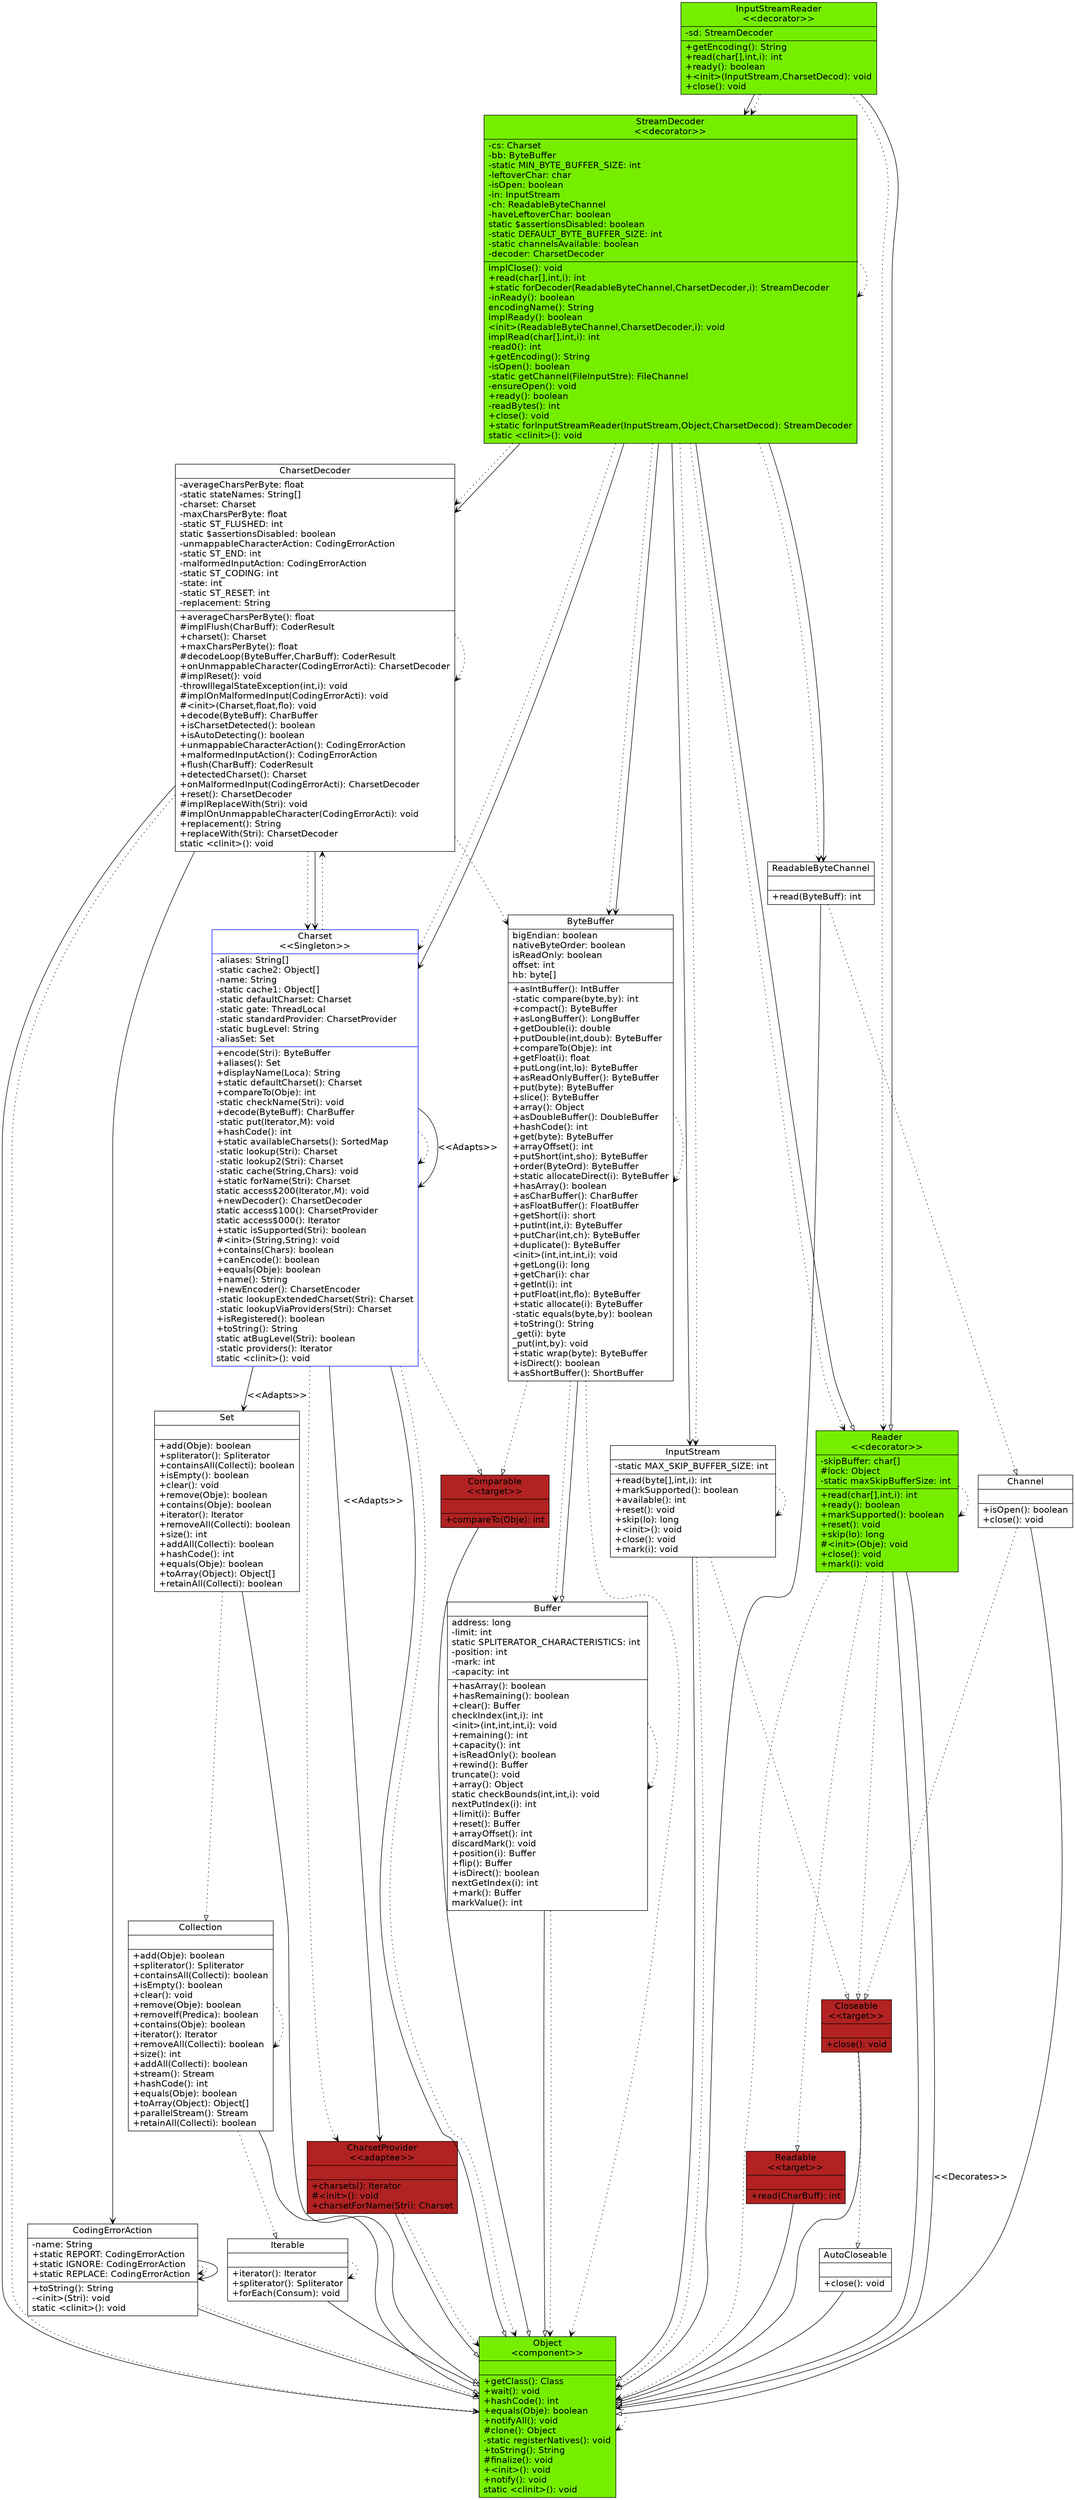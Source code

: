 digraph G{
	fontname = "Bitstream Vera Sans"
	fontsize = 16

node [
	fontname = "Bitstream Vera Sans"
	fontsize = 16

 shape = "record"
]
edge [
	fontname = "Bitstream Vera Sans"
	fontsize = 16
]
Buffer [ 
center=true
    label="{Buffer|address: long \l-limit: int \lstatic SPLITERATOR_CHARACTERISTICS: int \l-position: int \l-mark: int \l-capacity: int \l | +hasArray(): boolean\l+hasRemaining(): boolean\l+clear(): Buffer\lcheckIndex(int,i): int\l\<init\>(int,int,int,i): void\l+remaining(): int\l+capacity(): int\l+isReadOnly(): boolean\l+rewind(): Buffer\ltruncate(): void\l+array(): Object\lstatic checkBounds(int,int,i): void\lnextPutIndex(i): int\l+limit(i): Buffer\l+reset(): Buffer\l+arrayOffset(): int\ldiscardMark(): void\l+position(i): Buffer\l+flip(): Buffer\l+isDirect(): boolean\lnextGetIndex(i): int\l+mark(): Buffer\lmarkValue(): int\l}"color = black
style = filled 
 fillcolor = white
]
ReadableByteChannel [ 
center=true
    label="{ReadableByteChannel| | +read(ByteBuff): int\l}"color = black
style = filled 
 fillcolor = white
]
Comparable [ 
center=true
    label="{Comparable\n\<\<target\>\>| | +compareTo(Obje): int\l}"color = null
style = filled 
 fillcolor = firebrick
]
CharsetDecoder [ 
center=true
    label="{CharsetDecoder|-averageCharsPerByte: float \l-static stateNames: String[] \l-charset: Charset \l-maxCharsPerByte: float \l-static ST_FLUSHED: int \lstatic $assertionsDisabled: boolean \l-unmappableCharacterAction: CodingErrorAction \l-static ST_END: int \l-malformedInputAction: CodingErrorAction \l-static ST_CODING: int \l-state: int \l-static ST_RESET: int \l-replacement: String \l | +averageCharsPerByte(): float\l#implFlush(CharBuff): CoderResult\l+charset(): Charset\l+maxCharsPerByte(): float\l#decodeLoop(ByteBuffer,CharBuff): CoderResult\l+onUnmappableCharacter(CodingErrorActi): CharsetDecoder\l#implReset(): void\l-throwIllegalStateException(int,i): void\l#implOnMalformedInput(CodingErrorActi): void\l#\<init\>(Charset,float,flo): void\l+decode(ByteBuff): CharBuffer\l+isCharsetDetected(): boolean\l+isAutoDetecting(): boolean\l+unmappableCharacterAction(): CodingErrorAction\l+malformedInputAction(): CodingErrorAction\l+flush(CharBuff): CoderResult\l+detectedCharset(): Charset\l+onMalformedInput(CodingErrorActi): CharsetDecoder\l+reset(): CharsetDecoder\l#implReplaceWith(Stri): void\l#implOnUnmappableCharacter(CodingErrorActi): void\l+replacement(): String\l+replaceWith(Stri): CharsetDecoder\lstatic \<clinit\>(): void\l}"color = black
style = filled 
 fillcolor = white
]
CodingErrorAction [ 
center=true
    label="{CodingErrorAction|-name: String \l+static REPORT: CodingErrorAction \l+static IGNORE: CodingErrorAction \l+static REPLACE: CodingErrorAction \l | +toString(): String\l-\<init\>(Stri): void\lstatic \<clinit\>(): void\l}"color = black
style = filled 
 fillcolor = white
]
CharsetProvider [ 
center=true
    label="{CharsetProvider\n\<\<adaptee\>\>| | +charsets(): Iterator\l#\<init\>(): void\l+charsetForName(Stri): Charset\l}"color = null
style = filled 
 fillcolor = firebrick
]
Set [ 
center=true
    label="{Set| | +add(Obje): boolean\l+spliterator(): Spliterator\l+containsAll(Collecti): boolean\l+isEmpty(): boolean\l+clear(): void\l+remove(Obje): boolean\l+contains(Obje): boolean\l+iterator(): Iterator\l+removeAll(Collecti): boolean\l+size(): int\l+addAll(Collecti): boolean\l+hashCode(): int\l+equals(Obje): boolean\l+toArray(Object): Object[]\l+retainAll(Collecti): boolean\l}"color = black
style = filled 
 fillcolor = white
]
InputStreamReader [ 
center=true
    label="{InputStreamReader\n\<\<decorator\>\>|-sd: StreamDecoder \l | +getEncoding(): String\l+read(char[],int,i): int\l+ready(): boolean\l+\<init\>(InputStream,CharsetDecod): void\l+close(): void\l}"color = null
style = filled 
 fillcolor = chartreuse2
]
Iterable [ 
center=true
    label="{Iterable| | +iterator(): Iterator\l+spliterator(): Spliterator\l+forEach(Consum): void\l}"color = black
style = filled 
 fillcolor = white
]
StreamDecoder [ 
center=true
    label="{StreamDecoder\n\<\<decorator\>\>|-cs: Charset \l-bb: ByteBuffer \l-static MIN_BYTE_BUFFER_SIZE: int \l-leftoverChar: char \l-isOpen: boolean \l-in: InputStream \l-ch: ReadableByteChannel \l-haveLeftoverChar: boolean \lstatic $assertionsDisabled: boolean \l-static DEFAULT_BYTE_BUFFER_SIZE: int \l-static channelsAvailable: boolean \l-decoder: CharsetDecoder \l | implClose(): void\l+read(char[],int,i): int\l+static forDecoder(ReadableByteChannel,CharsetDecoder,i): StreamDecoder\l-inReady(): boolean\lencodingName(): String\limplReady(): boolean\l\<init\>(ReadableByteChannel,CharsetDecoder,i): void\limplRead(char[],int,i): int\l-read0(): int\l+getEncoding(): String\l-isOpen(): boolean\l-static getChannel(FileInputStre): FileChannel\l-ensureOpen(): void\l+ready(): boolean\l-readBytes(): int\l+close(): void\l+static forInputStreamReader(InputStream,Object,CharsetDecod): StreamDecoder\lstatic \<clinit\>(): void\l}"color = null
style = filled 
 fillcolor = chartreuse2
]
InputStream [ 
center=true
    label="{InputStream|-static MAX_SKIP_BUFFER_SIZE: int \l | +read(byte[],int,i): int\l+markSupported(): boolean\l+available(): int\l+reset(): void\l+skip(lo): long\l+\<init\>(): void\l+close(): void\l+mark(i): void\l}"color = black
style = filled 
 fillcolor = white
]
Closeable [ 
center=true
    label="{Closeable\n\<\<target\>\>| | +close(): void\l}"color = null
style = filled 
 fillcolor = firebrick
]
Channel [ 
center=true
    label="{Channel| | +isOpen(): boolean\l+close(): void\l}"color = black
style = filled 
 fillcolor = white
]
AutoCloseable [ 
center=true
    label="{AutoCloseable| | +close(): void\l}"color = black
style = filled 
 fillcolor = white
]
Reader [ 
center=true
    label="{Reader\n\<\<decorator\>\>|-skipBuffer: char[] \l#lock: Object \l-static maxSkipBufferSize: int \l | +read(char[],int,i): int\l+ready(): boolean\l+markSupported(): boolean\l+reset(): void\l+skip(lo): long\l#\<init\>(Obje): void\l+close(): void\l+mark(i): void\l}"color = null
style = filled 
 fillcolor = chartreuse2
]
Charset [ 
center=true
    label="{Charset\n\<\<Singleton\>\>|-aliases: String[] \l-static cache2: Object[] \l-name: String \l-static cache1: Object[] \l-static defaultCharset: Charset \l-static gate: ThreadLocal \l-static standardProvider: CharsetProvider \l-static bugLevel: String \l-aliasSet: Set \l | +encode(Stri): ByteBuffer\l+aliases(): Set\l+displayName(Loca): String\l+static defaultCharset(): Charset\l+compareTo(Obje): int\l-static checkName(Stri): void\l+decode(ByteBuff): CharBuffer\l-static put(Iterator,M): void\l+hashCode(): int\l+static availableCharsets(): SortedMap\l-static lookup(Stri): Charset\l-static lookup2(Stri): Charset\l-static cache(String,Chars): void\l+static forName(Stri): Charset\lstatic access$200(Iterator,M): void\l+newDecoder(): CharsetDecoder\lstatic access$100(): CharsetProvider\lstatic access$000(): Iterator\l+static isSupported(Stri): boolean\l#\<init\>(String,String): void\l+contains(Chars): boolean\l+canEncode(): boolean\l+equals(Obje): boolean\l+name(): String\l+newEncoder(): CharsetEncoder\l-static lookupExtendedCharset(Stri): Charset\l-static lookupViaProviders(Stri): Charset\l+isRegistered(): boolean\l+toString(): String\lstatic atBugLevel(Stri): boolean\l-static providers(): Iterator\lstatic \<clinit\>(): void\l}"color = blue
style = filled 
 fillcolor = white
]
ByteBuffer [ 
center=true
    label="{ByteBuffer|bigEndian: boolean \lnativeByteOrder: boolean \lisReadOnly: boolean \loffset: int \lhb: byte[] \l | +asIntBuffer(): IntBuffer\l-static compare(byte,by): int\l+compact(): ByteBuffer\l+asLongBuffer(): LongBuffer\l+getDouble(i): double\l+putDouble(int,doub): ByteBuffer\l+compareTo(Obje): int\l+getFloat(i): float\l+putLong(int,lo): ByteBuffer\l+asReadOnlyBuffer(): ByteBuffer\l+put(byte): ByteBuffer\l+slice(): ByteBuffer\l+array(): Object\l+asDoubleBuffer(): DoubleBuffer\l+hashCode(): int\l+get(byte): ByteBuffer\l+arrayOffset(): int\l+putShort(int,sho): ByteBuffer\l+order(ByteOrd): ByteBuffer\l+static allocateDirect(i): ByteBuffer\l+hasArray(): boolean\l+asCharBuffer(): CharBuffer\l+asFloatBuffer(): FloatBuffer\l+getShort(i): short\l+putInt(int,i): ByteBuffer\l+putChar(int,ch): ByteBuffer\l+duplicate(): ByteBuffer\l\<init\>(int,int,int,i): void\l+getLong(i): long\l+getChar(i): char\l+getInt(i): int\l+putFloat(int,flo): ByteBuffer\l+static allocate(i): ByteBuffer\l-static equals(byte,by): boolean\l+toString(): String\l_get(i): byte\l_put(int,by): void\l+static wrap(byte): ByteBuffer\l+isDirect(): boolean\l+asShortBuffer(): ShortBuffer\l}"color = black
style = filled 
 fillcolor = white
]
Collection [ 
center=true
    label="{Collection| | +add(Obje): boolean\l+spliterator(): Spliterator\l+containsAll(Collecti): boolean\l+isEmpty(): boolean\l+clear(): void\l+remove(Obje): boolean\l+removeIf(Predica): boolean\l+contains(Obje): boolean\l+iterator(): Iterator\l+removeAll(Collecti): boolean\l+size(): int\l+addAll(Collecti): boolean\l+stream(): Stream\l+hashCode(): int\l+equals(Obje): boolean\l+toArray(Object): Object[]\l+parallelStream(): Stream\l+retainAll(Collecti): boolean\l}"color = black
style = filled 
 fillcolor = white
]
Object [ 
center=true
    label="{Object\n\<\component\>\>| | +getClass(): Class\l+wait(): void\l+hashCode(): int\l+equals(Obje): boolean\l+notifyAll(): void\l#clone(): Object\l-static registerNatives(): void\l+toString(): String\l#finalize(): void\l+\<init\>(): void\l+notify(): void\lstatic \<clinit\>(): void\l}"color = null
style = filled 
 fillcolor = chartreuse2
]
Readable [ 
center=true
    label="{Readable\n\<\<target\>\>| | +read(CharBuff): int\l}"color = null
style = filled 
 fillcolor = firebrick
]
Buffer -> Object [arrowhead = onormal]
Buffer -> Buffer[arrowhead = vee, style = dotted]
Buffer -> Object[arrowhead = vee, style = dotted]
ReadableByteChannel -> Object [arrowhead = onormal]
ReadableByteChannel -> Channel[arrowhead = onormal,style = dotted]
Comparable -> Object [arrowhead = onormal]
CharsetDecoder -> CharsetDecoder[arrowhead = vee, style = dotted]
CharsetDecoder -> ByteBuffer[arrowhead = vee, style = dotted]
CharsetDecoder -> Object [arrowhead = onormal]
CharsetDecoder -> Charset[arrowhead = vee, style = dotted]
CharsetDecoder -> Charset[arrowhead = veenull]
CharsetDecoder -> CodingErrorAction[arrowhead = veenull]
CharsetDecoder -> Object[arrowhead = vee, style = dotted]
CodingErrorAction -> Object [arrowhead = onormal]
CodingErrorAction -> CodingErrorAction[arrowhead = vee, style = dotted]
CodingErrorAction -> CodingErrorAction[arrowhead = veenull]
CodingErrorAction -> Object[arrowhead = vee, style = dotted]
CharsetProvider -> Object [arrowhead = onormal]
CharsetProvider -> Object[arrowhead = vee, style = dotted]
Set -> Object [arrowhead = onormal]
Set -> Collection[arrowhead = onormal,style = dotted]
InputStreamReader -> Reader[arrowhead = vee, style = dotted]
InputStreamReader -> StreamDecoder[arrowhead = veenull]
InputStreamReader -> Reader [arrowhead = onormal]
InputStreamReader -> StreamDecoder[arrowhead = vee, style = dotted]
Iterable -> Object [arrowhead = onormal]
Iterable -> Iterable[arrowhead = vee, style = dotted]
StreamDecoder -> CharsetDecoder[arrowhead = vee, style = dotted]
StreamDecoder -> ByteBuffer[arrowhead = vee, style = dotted]
StreamDecoder -> InputStream[arrowhead = veenull]
StreamDecoder -> Reader[arrowhead = vee, style = dotted]
StreamDecoder -> ReadableByteChannel[arrowhead = vee, style = dotted]
StreamDecoder -> ByteBuffer[arrowhead = veenull]
StreamDecoder -> Charset[arrowhead = vee, style = dotted]
StreamDecoder -> CharsetDecoder[arrowhead = veenull]
StreamDecoder -> ReadableByteChannel[arrowhead = veenull]
StreamDecoder -> InputStream[arrowhead = vee, style = dotted]
StreamDecoder -> Reader [arrowhead = onormal]
StreamDecoder -> StreamDecoder[arrowhead = vee, style = dotted]
StreamDecoder -> Charset[arrowhead = veenull]
InputStream -> Closeable[arrowhead = onormal,style = dotted]
InputStream -> InputStream[arrowhead = vee, style = dotted]
InputStream -> Object [arrowhead = onormal]
InputStream -> Object[arrowhead = vee, style = dotted]
Closeable -> Object [arrowhead = onormal]
Closeable -> AutoCloseable[arrowhead = onormal,style = dotted]
Channel -> Closeable[arrowhead = onormal,style = dotted]
Channel -> Object [arrowhead = onormal]
AutoCloseable -> Object [arrowhead = onormal]
Reader -> Closeable[arrowhead = onormal,style = dotted]
Reader -> Reader[arrowhead = vee, style = dotted]
Reader -> Object [arrowhead = onormal]
Reader -> Readable[arrowhead = onormal,style = dotted]
Reader -> Object[arrowhead = vee,label="\<\<Decorates\>\>"]
Reader -> Object[arrowhead = vee, style = dotted]
Charset -> CharsetDecoder[arrowhead = vee, style = dotted]
Charset -> Object [arrowhead = onormal]
Charset -> CharsetProvider[arrowhead = vee, style = dotted]
Charset -> Charset[arrowhead = vee, style = dotted]
Charset -> CharsetProvider[arrowhead = vee,label="\<\<Adapts\>\>"]
Charset -> Charset[arrowhead = vee,label="\<\<Adapts\>\>"]
Charset -> Object[arrowhead = vee, style = dotted]
Charset -> Comparable[arrowhead = onormal,style = dotted]
Charset -> Set[arrowhead = vee,label="\<\<Adapts\>\>"]
ByteBuffer -> ByteBuffer[arrowhead = vee, style = dotted]
ByteBuffer -> Buffer[arrowhead = vee, style = dotted]
ByteBuffer -> Object[arrowhead = vee, style = dotted]
ByteBuffer -> Comparable[arrowhead = onormal,style = dotted]
ByteBuffer -> Buffer [arrowhead = onormal]
Collection -> Iterable[arrowhead = onormal,style = dotted]
Collection -> Object [arrowhead = onormal]
Collection -> Collection[arrowhead = vee, style = dotted]
Object -> Object[arrowhead = vee, style = dotted]
Readable -> Object [arrowhead = onormal]


}